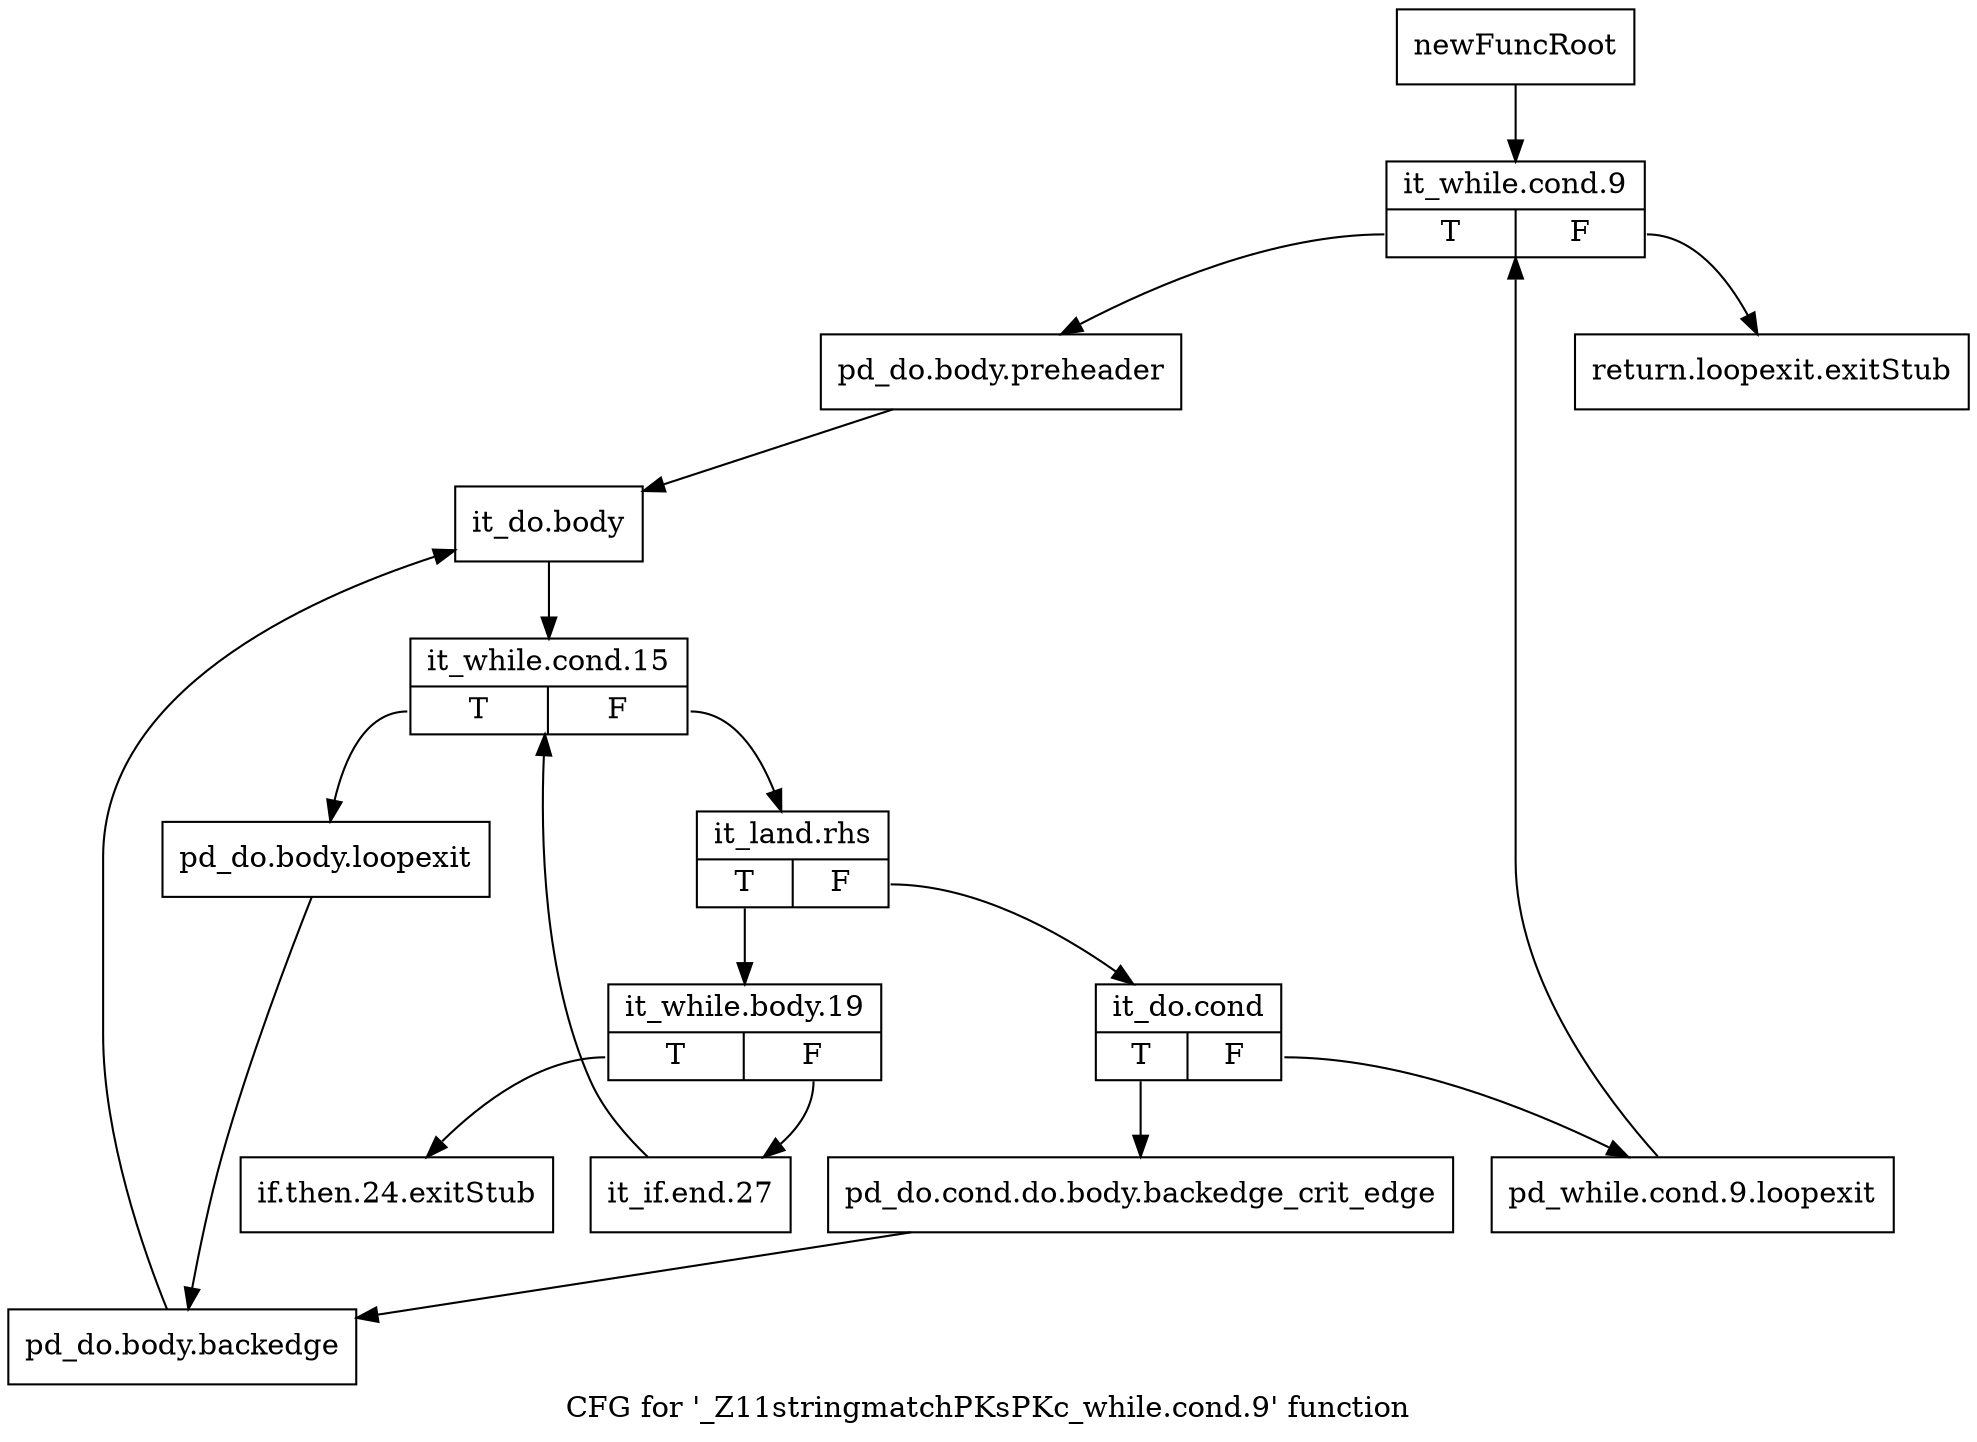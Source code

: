 digraph "CFG for '_Z11stringmatchPKsPKc_while.cond.9' function" {
	label="CFG for '_Z11stringmatchPKsPKc_while.cond.9' function";

	Node0x20d6390 [shape=record,label="{newFuncRoot}"];
	Node0x20d6390 -> Node0x20d6480;
	Node0x20d63e0 [shape=record,label="{return.loopexit.exitStub}"];
	Node0x20d6430 [shape=record,label="{if.then.24.exitStub}"];
	Node0x20d6480 [shape=record,label="{it_while.cond.9|{<s0>T|<s1>F}}"];
	Node0x20d6480:s0 -> Node0x20d64d0;
	Node0x20d6480:s1 -> Node0x20d63e0;
	Node0x20d64d0 [shape=record,label="{pd_do.body.preheader}"];
	Node0x20d64d0 -> Node0x20d6520;
	Node0x20d6520 [shape=record,label="{it_do.body}"];
	Node0x20d6520 -> Node0x20d6570;
	Node0x20d6570 [shape=record,label="{it_while.cond.15|{<s0>T|<s1>F}}"];
	Node0x20d6570:s0 -> Node0x20d67a0;
	Node0x20d6570:s1 -> Node0x20d65c0;
	Node0x20d65c0 [shape=record,label="{it_land.rhs|{<s0>T|<s1>F}}"];
	Node0x20d65c0:s0 -> Node0x20d6700;
	Node0x20d65c0:s1 -> Node0x20d6610;
	Node0x20d6610 [shape=record,label="{it_do.cond|{<s0>T|<s1>F}}"];
	Node0x20d6610:s0 -> Node0x20d66b0;
	Node0x20d6610:s1 -> Node0x20d6660;
	Node0x20d6660 [shape=record,label="{pd_while.cond.9.loopexit}"];
	Node0x20d6660 -> Node0x20d6480;
	Node0x20d66b0 [shape=record,label="{pd_do.cond.do.body.backedge_crit_edge}"];
	Node0x20d66b0 -> Node0x20d67f0;
	Node0x20d6700 [shape=record,label="{it_while.body.19|{<s0>T|<s1>F}}"];
	Node0x20d6700:s0 -> Node0x20d6430;
	Node0x20d6700:s1 -> Node0x20d6750;
	Node0x20d6750 [shape=record,label="{it_if.end.27}"];
	Node0x20d6750 -> Node0x20d6570;
	Node0x20d67a0 [shape=record,label="{pd_do.body.loopexit}"];
	Node0x20d67a0 -> Node0x20d67f0;
	Node0x20d67f0 [shape=record,label="{pd_do.body.backedge}"];
	Node0x20d67f0 -> Node0x20d6520;
}
